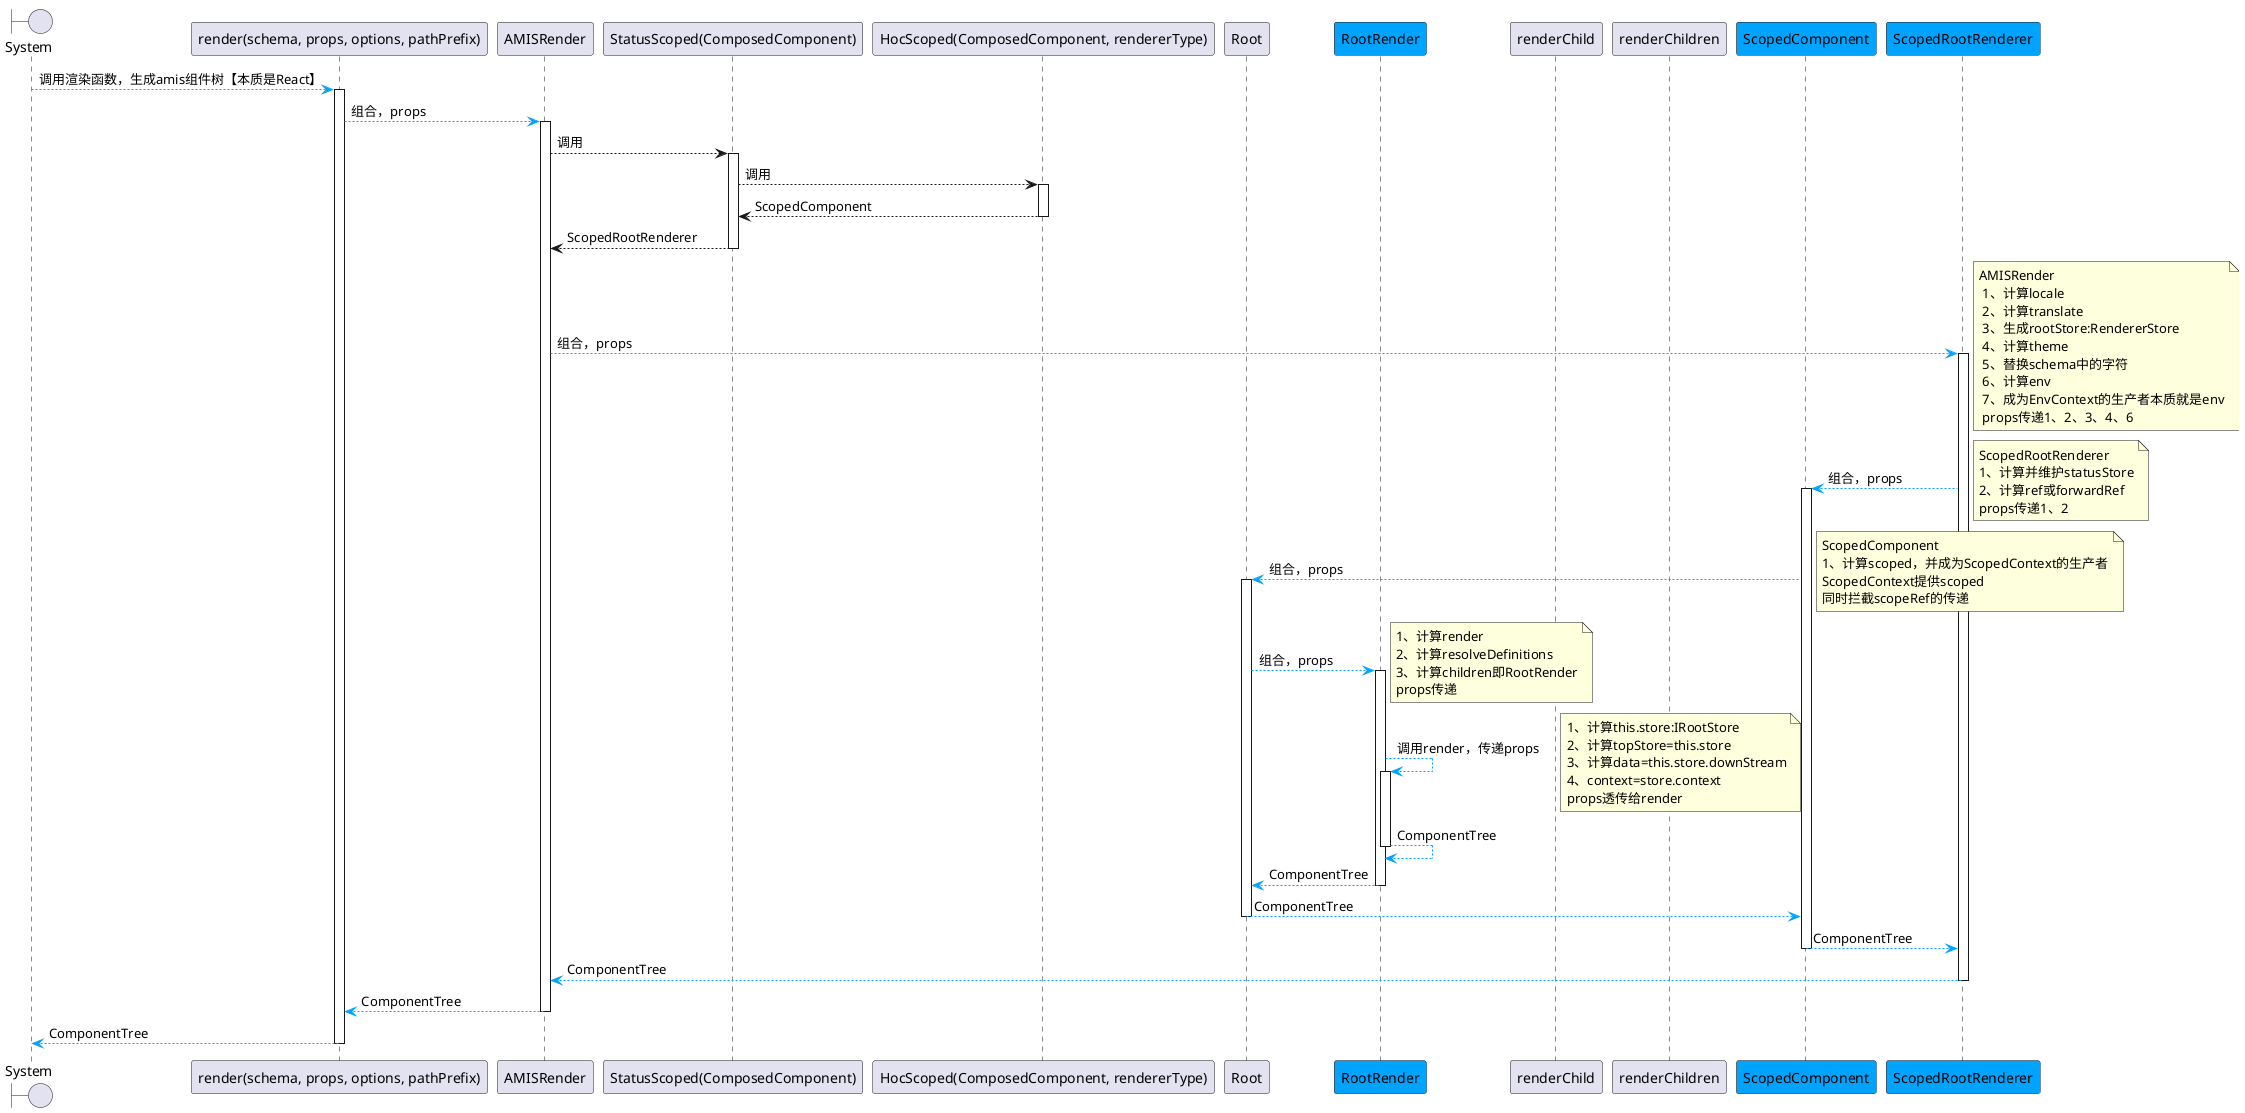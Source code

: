 @startuml amis渲染流程
boundary System
' participant "Renderer(config)" as Renderer
' participant "closureA(config)" as closureA
' participant "registerRenderer(component)" as registerRender
' System --> Renderer ++ : 调用amis入口函数生成amis组件树
' Renderer --> registerRender ++ : 调用闭包注册渲染器，并返回渲染器
participant "render(schema, props, options, pathPrefix)" as render
participant AMISRender
participant "StatusScoped(ComposedComponent)" as StatusScoped
participant "HocScoped(ComposedComponent, rendererType)" as Scoped
participant Root
participant RootRender #00a3fe
participant renderChild
participant renderChildren
participant ScopedComponent #00a3fe
participant ScopedRootRenderer #00a3fe

System -[#00a3fe]-> render ++ : 调用渲染函数，生成amis组件树【本质是React】
render -[#00a3fe]-> AMISRender ++ :组合，props
AMISRender --> StatusScoped ++: 调用
    StatusScoped --> Scoped ++ : 调用
        return ScopedComponent
    return ScopedRootRenderer
AMISRender -[#00a3fe]-> ScopedRootRenderer ++: 组合，props
note right
AMISRender
 1、计算locale
 2、计算translate
 3、生成rootStore:RendererStore
 4、计算theme
 5、替换schema中的字符
 6、计算env
 7、成为EnvContext的生产者本质就是env
 props传递1、2、3、4、6
end note
ScopedRootRenderer -[#00a3fe]-> ScopedComponent ++: 组合，props
note right
ScopedRootRenderer
1、计算并维护statusStore
2、计算ref或forwardRef
props传递1、2
end note
ScopedComponent -[#00a3fe]-> Root ++ : 组合，props
note right
ScopedComponent
1、计算scoped，并成为ScopedContext的生产者
ScopedContext提供scoped
同时拦截scopeRef的传递
end note
Root -[#00a3fe]-> RootRender ++ : 组合，props
note right
1、计算render
2、计算resolveDefinitions
3、计算children即RootRender
props传递
end note
RootRender -[#00a3fe]-> RootRender ++: 调用render，传递props
note right
1、计算this.store:IRootStore
2、计算topStore=this.store
3、计算data=this.store.downStream
4、context=store.context
props透传给render
end note
return ComponentTree

return ComponentTree
return ComponentTree
return ComponentTree
return ComponentTree
return ComponentTree
return ComponentTree
@enduml